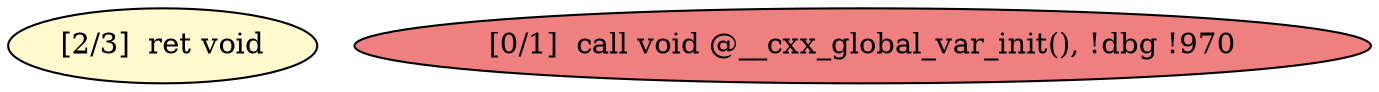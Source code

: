 
digraph G {


node699 [fillcolor=lemonchiffon,label="[2/3]  ret void",shape=ellipse,style=filled ]
node698 [fillcolor=lightcoral,label="[0/1]  call void @__cxx_global_var_init(), !dbg !970",shape=ellipse,style=filled ]



}
